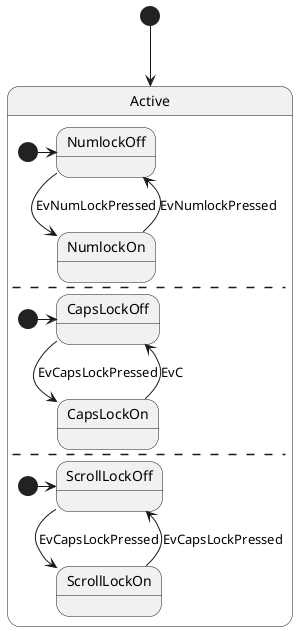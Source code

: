 @startuml
[*] --> Active
state Active {
	[*] -> NumlockOff
	NumlockOff --> NumlockOn : EvNumLockPressed
	NumlockOn --> NumlockOff : EvNumlockPressed
	--
	[*] -> CapsLockOff
	CapsLockOff --> CapsLockOn : EvCapsLockPressed
	CapsLockOn --> CapsLockOff : EvC
	--
	[*] -> ScrollLockOff
	ScrollLockOff --> ScrollLockOn : EvCapsLockPressed
	ScrollLockOn --> ScrollLockOff : EvCapsLockPressed
}
@enduml